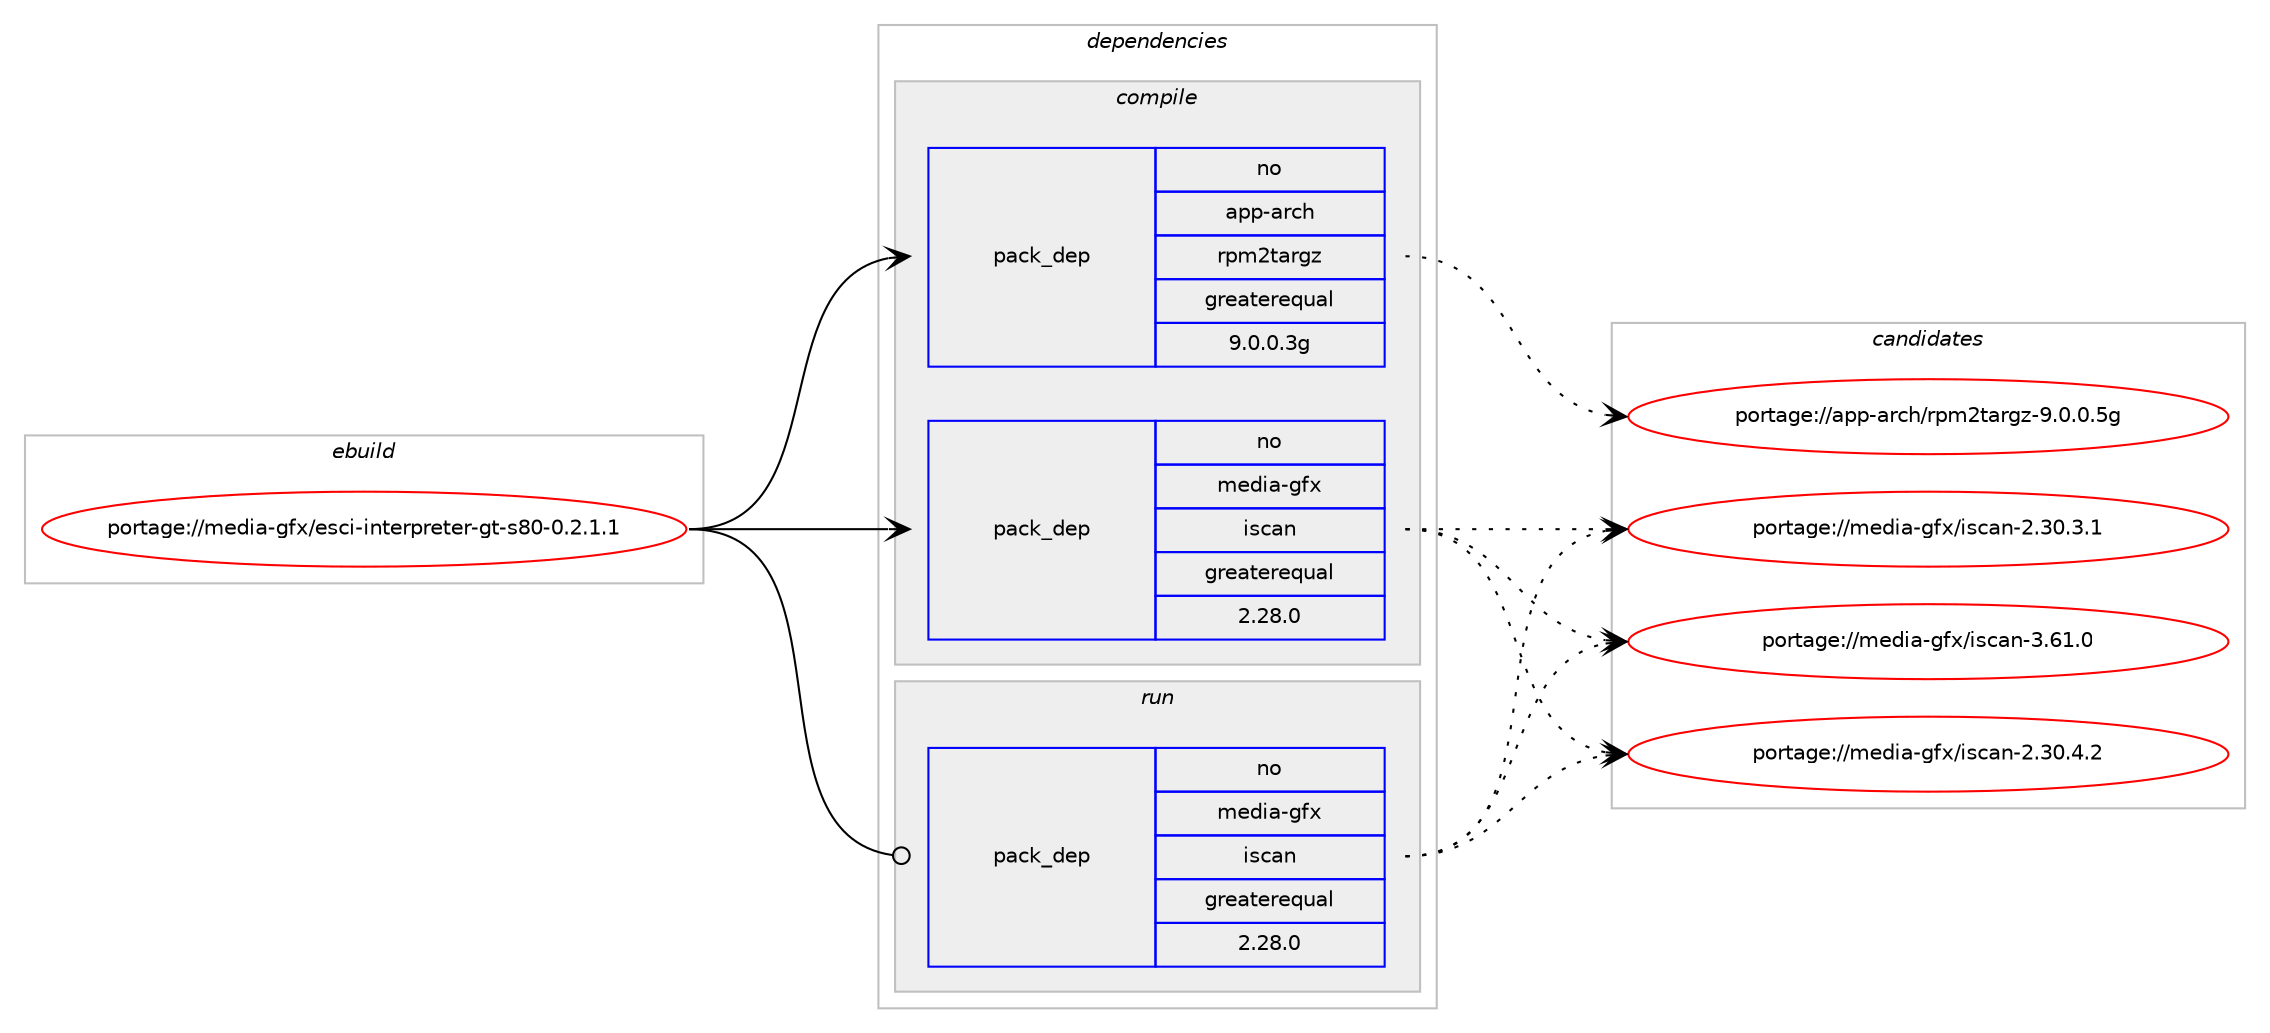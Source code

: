 digraph prolog {

# *************
# Graph options
# *************

newrank=true;
concentrate=true;
compound=true;
graph [rankdir=LR,fontname=Helvetica,fontsize=10,ranksep=1.5];#, ranksep=2.5, nodesep=0.2];
edge  [arrowhead=vee];
node  [fontname=Helvetica,fontsize=10];

# **********
# The ebuild
# **********

subgraph cluster_leftcol {
color=gray;
rank=same;
label=<<i>ebuild</i>>;
id [label="portage://media-gfx/esci-interpreter-gt-s80-0.2.1.1", color=red, width=4, href="../media-gfx/esci-interpreter-gt-s80-0.2.1.1.svg"];
}

# ****************
# The dependencies
# ****************

subgraph cluster_midcol {
color=gray;
label=<<i>dependencies</i>>;
subgraph cluster_compile {
fillcolor="#eeeeee";
style=filled;
label=<<i>compile</i>>;
subgraph pack170291 {
dependency225411 [label=<<TABLE BORDER="0" CELLBORDER="1" CELLSPACING="0" CELLPADDING="4" WIDTH="220"><TR><TD ROWSPAN="6" CELLPADDING="30">pack_dep</TD></TR><TR><TD WIDTH="110">no</TD></TR><TR><TD>app-arch</TD></TR><TR><TD>rpm2targz</TD></TR><TR><TD>greaterequal</TD></TR><TR><TD>9.0.0.3g</TD></TR></TABLE>>, shape=none, color=blue];
}
id:e -> dependency225411:w [weight=20,style="solid",arrowhead="vee"];
subgraph pack170292 {
dependency225412 [label=<<TABLE BORDER="0" CELLBORDER="1" CELLSPACING="0" CELLPADDING="4" WIDTH="220"><TR><TD ROWSPAN="6" CELLPADDING="30">pack_dep</TD></TR><TR><TD WIDTH="110">no</TD></TR><TR><TD>media-gfx</TD></TR><TR><TD>iscan</TD></TR><TR><TD>greaterequal</TD></TR><TR><TD>2.28.0</TD></TR></TABLE>>, shape=none, color=blue];
}
id:e -> dependency225412:w [weight=20,style="solid",arrowhead="vee"];
}
subgraph cluster_compileandrun {
fillcolor="#eeeeee";
style=filled;
label=<<i>compile and run</i>>;
}
subgraph cluster_run {
fillcolor="#eeeeee";
style=filled;
label=<<i>run</i>>;
subgraph pack170293 {
dependency225413 [label=<<TABLE BORDER="0" CELLBORDER="1" CELLSPACING="0" CELLPADDING="4" WIDTH="220"><TR><TD ROWSPAN="6" CELLPADDING="30">pack_dep</TD></TR><TR><TD WIDTH="110">no</TD></TR><TR><TD>media-gfx</TD></TR><TR><TD>iscan</TD></TR><TR><TD>greaterequal</TD></TR><TR><TD>2.28.0</TD></TR></TABLE>>, shape=none, color=blue];
}
id:e -> dependency225413:w [weight=20,style="solid",arrowhead="odot"];
}
}

# **************
# The candidates
# **************

subgraph cluster_choices {
rank=same;
color=gray;
label=<<i>candidates</i>>;

subgraph choice170291 {
color=black;
nodesep=1;
choice971121124597114991044711411210950116971141031224557464846484653103 [label="portage://app-arch/rpm2targz-9.0.0.5g", color=red, width=4,href="../app-arch/rpm2targz-9.0.0.5g.svg"];
dependency225411:e -> choice971121124597114991044711411210950116971141031224557464846484653103:w [style=dotted,weight="100"];
}
subgraph choice170292 {
color=black;
nodesep=1;
choice109101100105974510310212047105115999711045514654494648 [label="portage://media-gfx/iscan-3.61.0", color=red, width=4,href="../media-gfx/iscan-3.61.0.svg"];
choice1091011001059745103102120471051159997110455046514846524650 [label="portage://media-gfx/iscan-2.30.4.2", color=red, width=4,href="../media-gfx/iscan-2.30.4.2.svg"];
choice1091011001059745103102120471051159997110455046514846514649 [label="portage://media-gfx/iscan-2.30.3.1", color=red, width=4,href="../media-gfx/iscan-2.30.3.1.svg"];
dependency225412:e -> choice109101100105974510310212047105115999711045514654494648:w [style=dotted,weight="100"];
dependency225412:e -> choice1091011001059745103102120471051159997110455046514846524650:w [style=dotted,weight="100"];
dependency225412:e -> choice1091011001059745103102120471051159997110455046514846514649:w [style=dotted,weight="100"];
}
subgraph choice170293 {
color=black;
nodesep=1;
choice109101100105974510310212047105115999711045514654494648 [label="portage://media-gfx/iscan-3.61.0", color=red, width=4,href="../media-gfx/iscan-3.61.0.svg"];
choice1091011001059745103102120471051159997110455046514846524650 [label="portage://media-gfx/iscan-2.30.4.2", color=red, width=4,href="../media-gfx/iscan-2.30.4.2.svg"];
choice1091011001059745103102120471051159997110455046514846514649 [label="portage://media-gfx/iscan-2.30.3.1", color=red, width=4,href="../media-gfx/iscan-2.30.3.1.svg"];
dependency225413:e -> choice109101100105974510310212047105115999711045514654494648:w [style=dotted,weight="100"];
dependency225413:e -> choice1091011001059745103102120471051159997110455046514846524650:w [style=dotted,weight="100"];
dependency225413:e -> choice1091011001059745103102120471051159997110455046514846514649:w [style=dotted,weight="100"];
}
}

}
